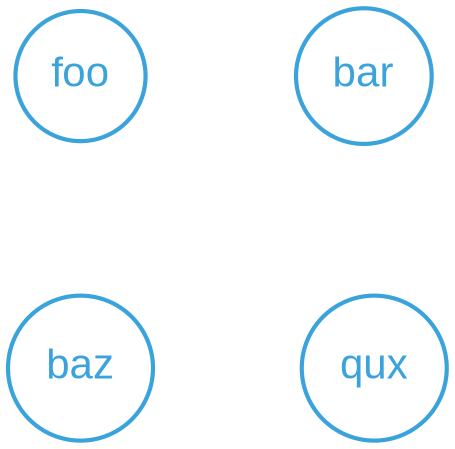 strict digraph {
    graph [bgcolor=transparent nodesep=1]
    node [ fontname=Arial fontsize=20];

    foo [shape="circle" color="#3ba3db" fontcolor="#3ba3db" penwidth=2]
    bar [shape="circle" color="#3ba3db" fontcolor="#3ba3db" penwidth=2]
    baz [shape="circle" color="#3ba3db" fontcolor="#3ba3db" penwidth=2]
    qux [shape="circle" color="#3ba3db" fontcolor="#3ba3db" penwidth=2]

    foo -> baz [color="transparent"] [minlen=2]

    { rank=same foo bar }
    { rank=same baz qux }
}